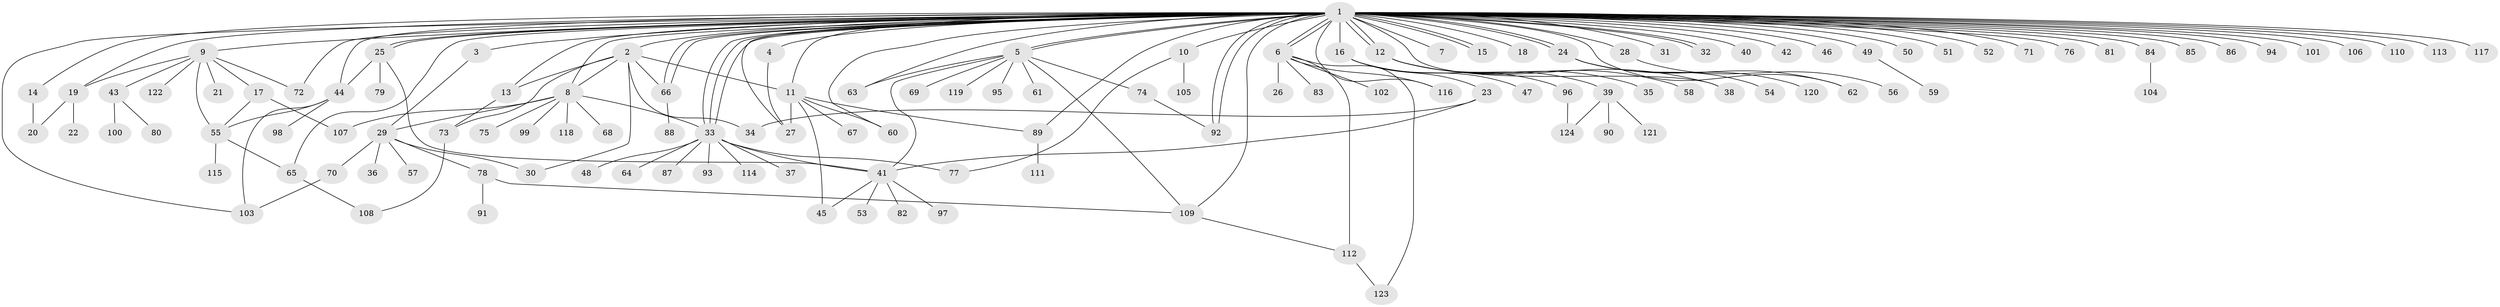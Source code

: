 // Generated by graph-tools (version 1.1) at 2025/11/02/27/25 16:11:14]
// undirected, 124 vertices, 173 edges
graph export_dot {
graph [start="1"]
  node [color=gray90,style=filled];
  1;
  2;
  3;
  4;
  5;
  6;
  7;
  8;
  9;
  10;
  11;
  12;
  13;
  14;
  15;
  16;
  17;
  18;
  19;
  20;
  21;
  22;
  23;
  24;
  25;
  26;
  27;
  28;
  29;
  30;
  31;
  32;
  33;
  34;
  35;
  36;
  37;
  38;
  39;
  40;
  41;
  42;
  43;
  44;
  45;
  46;
  47;
  48;
  49;
  50;
  51;
  52;
  53;
  54;
  55;
  56;
  57;
  58;
  59;
  60;
  61;
  62;
  63;
  64;
  65;
  66;
  67;
  68;
  69;
  70;
  71;
  72;
  73;
  74;
  75;
  76;
  77;
  78;
  79;
  80;
  81;
  82;
  83;
  84;
  85;
  86;
  87;
  88;
  89;
  90;
  91;
  92;
  93;
  94;
  95;
  96;
  97;
  98;
  99;
  100;
  101;
  102;
  103;
  104;
  105;
  106;
  107;
  108;
  109;
  110;
  111;
  112;
  113;
  114;
  115;
  116;
  117;
  118;
  119;
  120;
  121;
  122;
  123;
  124;
  1 -- 2;
  1 -- 3;
  1 -- 4;
  1 -- 5;
  1 -- 5;
  1 -- 6;
  1 -- 6;
  1 -- 7;
  1 -- 8;
  1 -- 9;
  1 -- 10;
  1 -- 11;
  1 -- 12;
  1 -- 12;
  1 -- 13;
  1 -- 14;
  1 -- 15;
  1 -- 15;
  1 -- 16;
  1 -- 18;
  1 -- 19;
  1 -- 24;
  1 -- 24;
  1 -- 25;
  1 -- 25;
  1 -- 27;
  1 -- 28;
  1 -- 31;
  1 -- 32;
  1 -- 32;
  1 -- 33;
  1 -- 33;
  1 -- 33;
  1 -- 38;
  1 -- 40;
  1 -- 42;
  1 -- 44;
  1 -- 46;
  1 -- 49;
  1 -- 50;
  1 -- 51;
  1 -- 52;
  1 -- 60;
  1 -- 62;
  1 -- 63;
  1 -- 65;
  1 -- 66;
  1 -- 66;
  1 -- 71;
  1 -- 72;
  1 -- 76;
  1 -- 81;
  1 -- 84;
  1 -- 85;
  1 -- 86;
  1 -- 89;
  1 -- 92;
  1 -- 92;
  1 -- 94;
  1 -- 101;
  1 -- 103;
  1 -- 106;
  1 -- 109;
  1 -- 110;
  1 -- 113;
  1 -- 116;
  1 -- 117;
  2 -- 8;
  2 -- 11;
  2 -- 13;
  2 -- 30;
  2 -- 34;
  2 -- 66;
  2 -- 73;
  3 -- 29;
  4 -- 27;
  5 -- 41;
  5 -- 61;
  5 -- 63;
  5 -- 69;
  5 -- 74;
  5 -- 95;
  5 -- 109;
  5 -- 119;
  6 -- 26;
  6 -- 83;
  6 -- 102;
  6 -- 112;
  6 -- 116;
  6 -- 123;
  8 -- 29;
  8 -- 33;
  8 -- 68;
  8 -- 75;
  8 -- 99;
  8 -- 107;
  8 -- 118;
  9 -- 17;
  9 -- 19;
  9 -- 21;
  9 -- 43;
  9 -- 55;
  9 -- 72;
  9 -- 122;
  10 -- 77;
  10 -- 105;
  11 -- 27;
  11 -- 45;
  11 -- 60;
  11 -- 67;
  11 -- 89;
  12 -- 35;
  12 -- 38;
  12 -- 39;
  12 -- 58;
  13 -- 73;
  14 -- 20;
  16 -- 23;
  16 -- 47;
  16 -- 96;
  17 -- 55;
  17 -- 107;
  19 -- 20;
  19 -- 22;
  23 -- 34;
  23 -- 41;
  24 -- 54;
  24 -- 62;
  24 -- 120;
  25 -- 41;
  25 -- 44;
  25 -- 79;
  28 -- 56;
  29 -- 30;
  29 -- 36;
  29 -- 57;
  29 -- 70;
  29 -- 78;
  33 -- 37;
  33 -- 41;
  33 -- 48;
  33 -- 64;
  33 -- 77;
  33 -- 87;
  33 -- 93;
  33 -- 114;
  39 -- 90;
  39 -- 121;
  39 -- 124;
  41 -- 45;
  41 -- 53;
  41 -- 82;
  41 -- 97;
  43 -- 80;
  43 -- 100;
  44 -- 55;
  44 -- 98;
  44 -- 103;
  49 -- 59;
  55 -- 65;
  55 -- 115;
  65 -- 108;
  66 -- 88;
  70 -- 103;
  73 -- 108;
  74 -- 92;
  78 -- 91;
  78 -- 109;
  84 -- 104;
  89 -- 111;
  96 -- 124;
  109 -- 112;
  112 -- 123;
}
